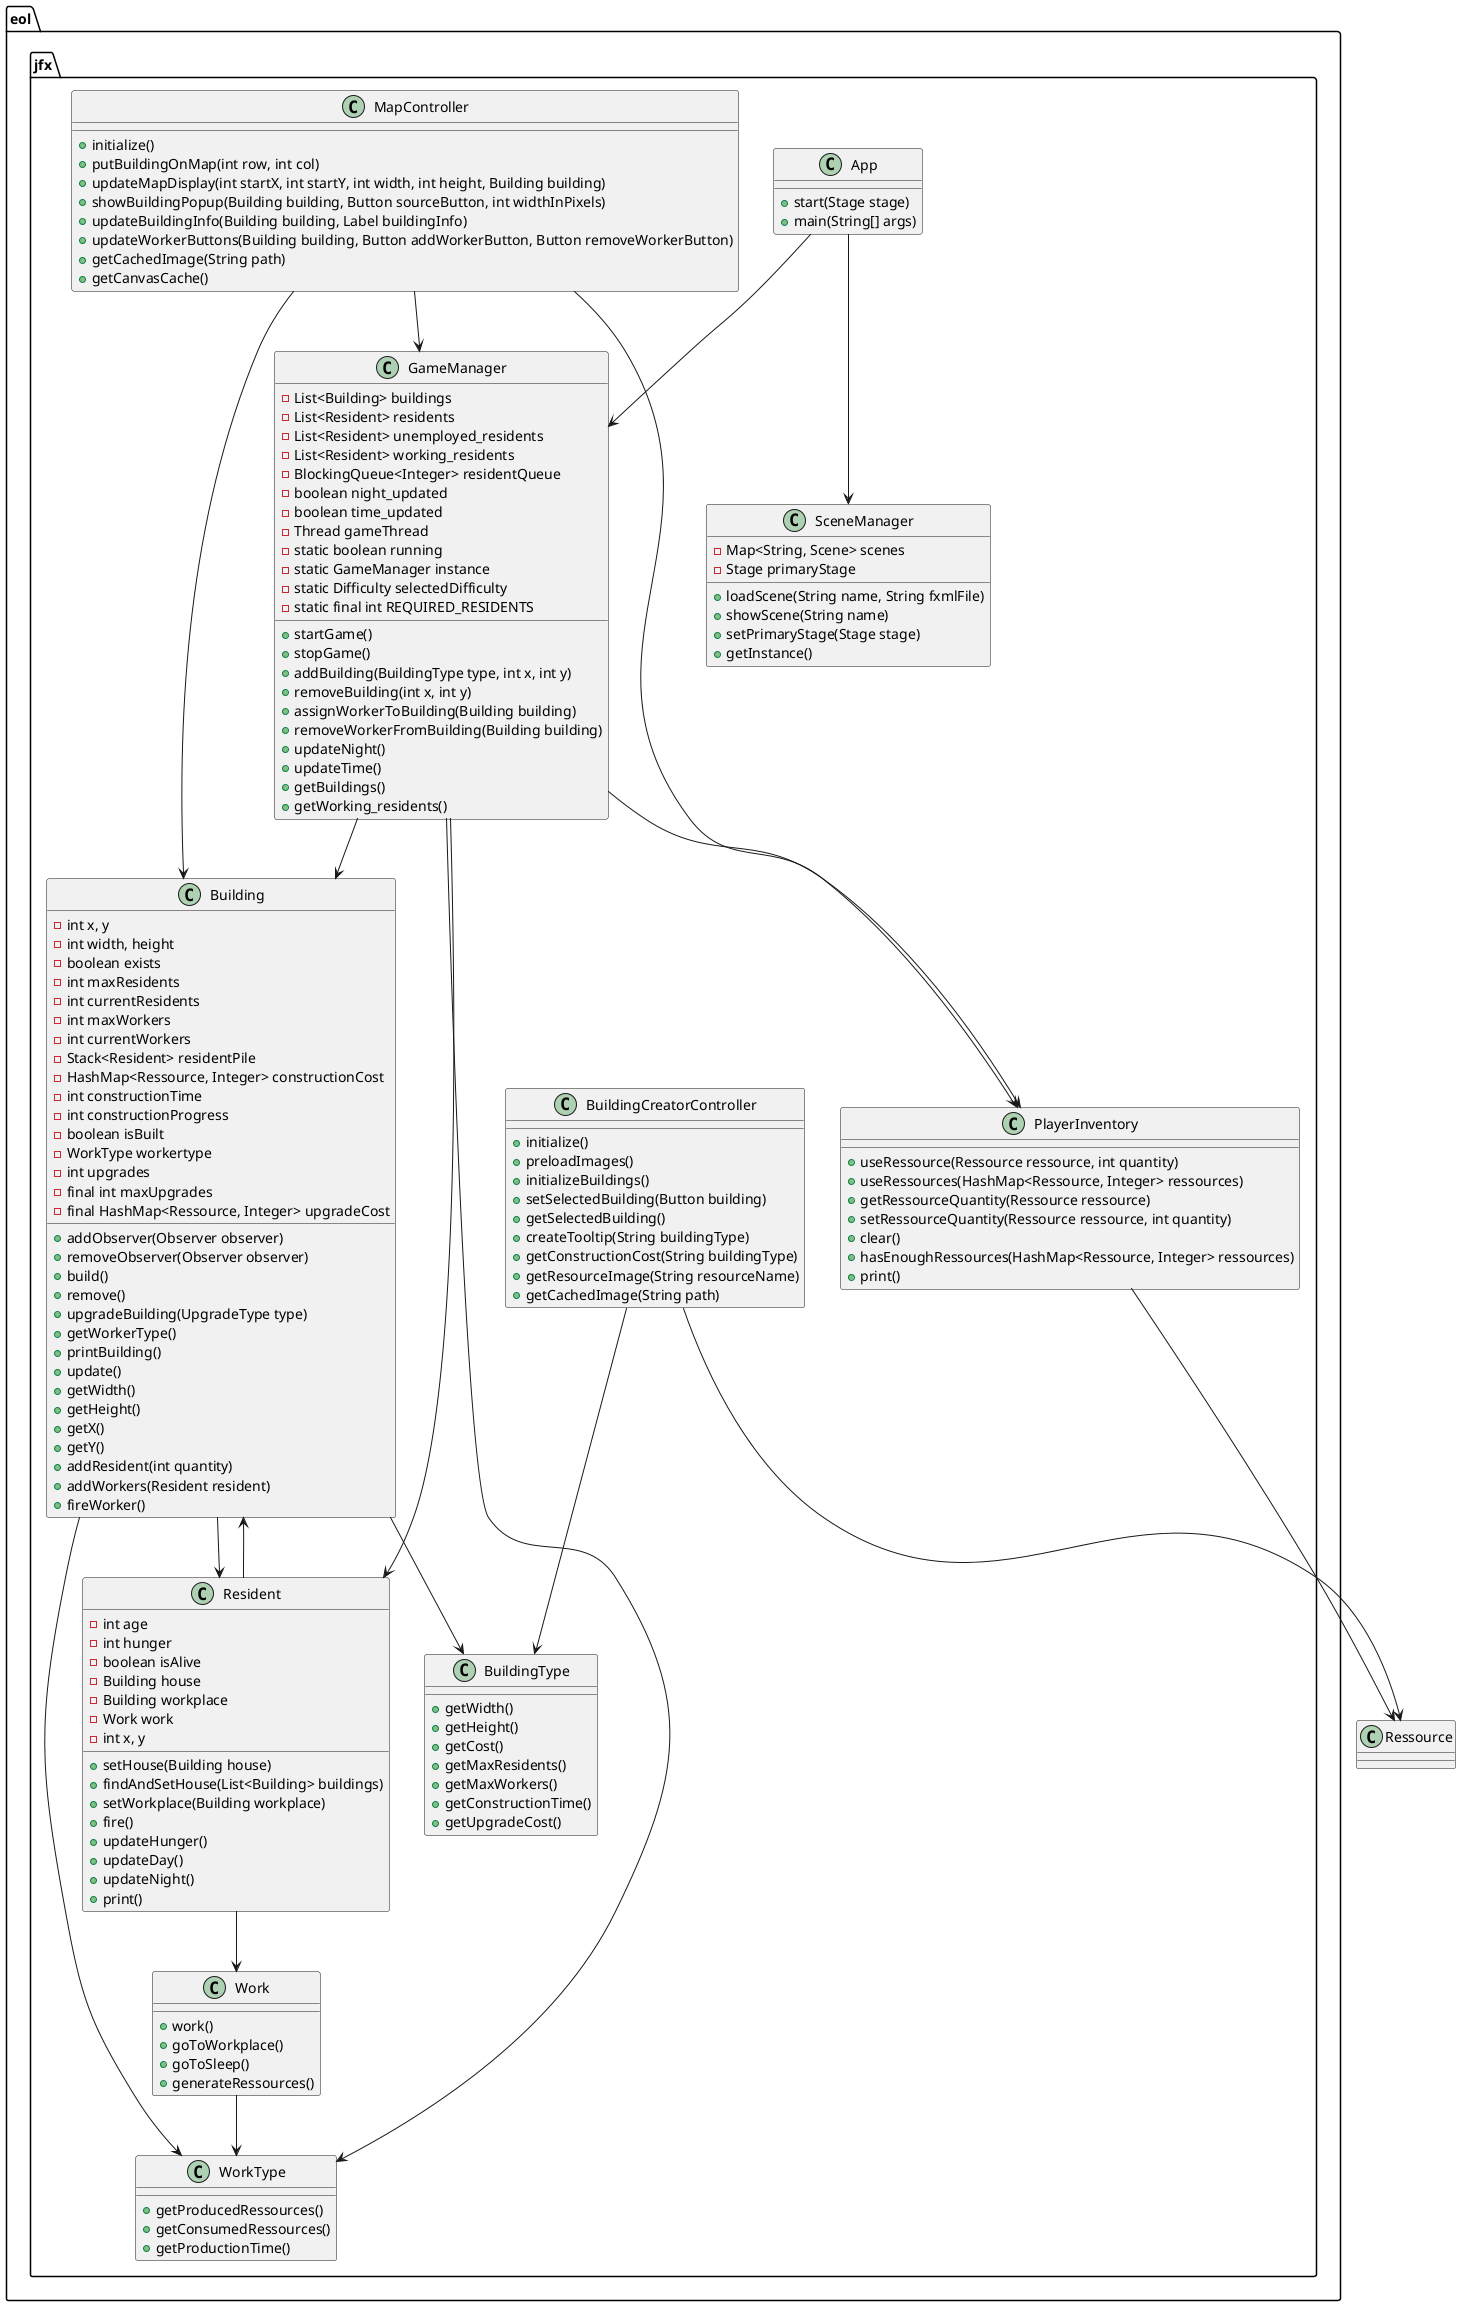 @startuml

package eol.jfx {
    class App {
        +start(Stage stage)
        +main(String[] args)
    }

    class SceneManager {
        -Map<String, Scene> scenes
        -Stage primaryStage
        +loadScene(String name, String fxmlFile)
        +showScene(String name)
        +setPrimaryStage(Stage stage)
        +getInstance()
    }

    class GameManager {
        -List<Building> buildings
        -List<Resident> residents
        -List<Resident> unemployed_residents
        -List<Resident> working_residents
        -BlockingQueue<Integer> residentQueue
        -boolean night_updated
        -boolean time_updated
        -Thread gameThread
        -static boolean running
        -static GameManager instance
        -static Difficulty selectedDifficulty
        -static final int REQUIRED_RESIDENTS
        +startGame()
        +stopGame()
        +addBuilding(BuildingType type, int x, int y)
        +removeBuilding(int x, int y)
        +assignWorkerToBuilding(Building building)
        +removeWorkerFromBuilding(Building building)
        +updateNight()
        +updateTime()
        +getBuildings()
        +getWorking_residents()
    }

    class Building {
        -int x, y
        -int width, height
        -boolean exists
        -int maxResidents
        -int currentResidents
        -int maxWorkers
        -int currentWorkers
        -Stack<Resident> residentPile
        -HashMap<Ressource, Integer> constructionCost
        -int constructionTime
        -int constructionProgress
        -boolean isBuilt
        -WorkType workertype
        -int upgrades
        -final int maxUpgrades
        -final HashMap<Ressource, Integer> upgradeCost
        +addObserver(Observer observer)
        +removeObserver(Observer observer)
        +build()
        +remove()
        +upgradeBuilding(UpgradeType type)
        +getWorkerType()
        +printBuilding()
        +update()
        +getWidth()
        +getHeight()
        +getX()
        +getY()
        +addResident(int quantity)
        +addWorkers(Resident resident)
        +fireWorker()
    }

    class BuildingType {
        +getWidth()
        +getHeight()
        +getCost()
        +getMaxResidents()
        +getMaxWorkers()
        +getConstructionTime()
        +getUpgradeCost()
    }

    class WorkType {
        +getProducedRessources()
        +getConsumedRessources()
        +getProductionTime()
    }

    class Resident {
        -int age
        -int hunger
        -boolean isAlive
        -Building house
        -Building workplace
        -Work work
        -int x, y
        +setHouse(Building house)
        +findAndSetHouse(List<Building> buildings)
        +setWorkplace(Building workplace)
        +fire()
        +updateHunger()
        +updateDay()
        +updateNight()
        +print()
    }

    class Work {
        +work()
        +goToWorkplace()
        +goToSleep()
        +generateRessources()
    }

    class PlayerInventory {
        +useRessource(Ressource ressource, int quantity)
        +useRessources(HashMap<Ressource, Integer> ressources)
        +getRessourceQuantity(Ressource ressource)
        +setRessourceQuantity(Ressource ressource, int quantity)
        +clear()
        +hasEnoughRessources(HashMap<Ressource, Integer> ressources)
        +print()
    }

    class MapController {
        +initialize()
        +putBuildingOnMap(int row, int col)
        +updateMapDisplay(int startX, int startY, int width, int height, Building building)
        +showBuildingPopup(Building building, Button sourceButton, int widthInPixels)
        +updateBuildingInfo(Building building, Label buildingInfo)
        +updateWorkerButtons(Building building, Button addWorkerButton, Button removeWorkerButton)
        +getCachedImage(String path)
        +getCanvasCache()
    }

    class BuildingCreatorController {
        +initialize()
        +preloadImages()
        +initializeBuildings()
        +setSelectedBuilding(Button building)
        +getSelectedBuilding()
        +createTooltip(String buildingType)
        +getConstructionCost(String buildingType)
        +getResourceImage(String resourceName)
        +getCachedImage(String path)
    }
}

App --> SceneManager
App --> GameManager
GameManager --> Building
GameManager --> Resident
GameManager --> WorkType
GameManager --> PlayerInventory
Building --> BuildingType
Building --> WorkType
Building --> Resident
Resident --> Building
Resident --> Work
Work --> WorkType
PlayerInventory --> Ressource
MapController --> Building
MapController --> GameManager
MapController --> PlayerInventory
BuildingCreatorController --> BuildingType
BuildingCreatorController --> Ressource

@enduml